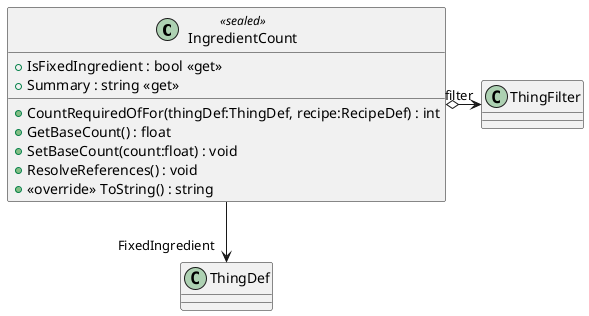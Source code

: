 @startuml
class IngredientCount <<sealed>> {
    + IsFixedIngredient : bool <<get>>
    + Summary : string <<get>>
    + CountRequiredOfFor(thingDef:ThingDef, recipe:RecipeDef) : int
    + GetBaseCount() : float
    + SetBaseCount(count:float) : void
    + ResolveReferences() : void
    + <<override>> ToString() : string
}
IngredientCount o-> "filter" ThingFilter
IngredientCount --> "FixedIngredient" ThingDef
@enduml
